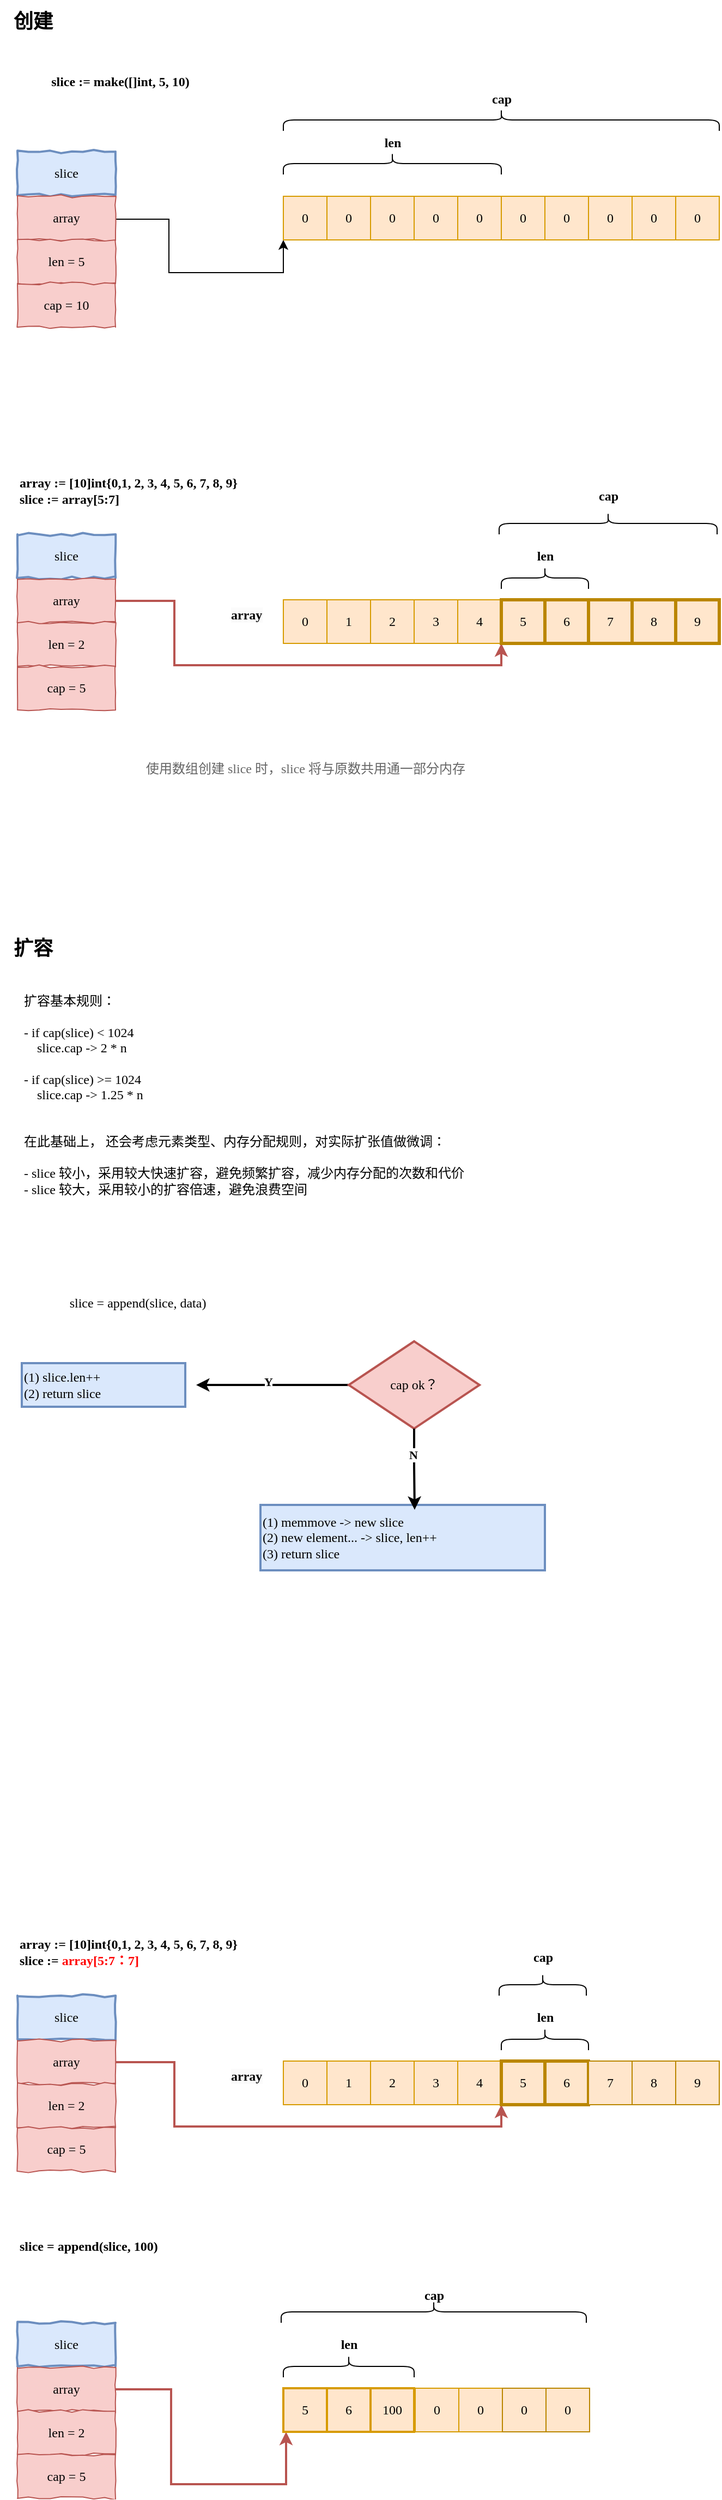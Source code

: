 <mxfile version="24.7.8">
  <diagram name="第 1 页" id="c1hC5irgDyRN8jN2DibR">
    <mxGraphModel dx="857" dy="626" grid="1" gridSize="10" guides="1" tooltips="1" connect="1" arrows="1" fold="1" page="1" pageScale="1" pageWidth="827" pageHeight="1169" math="0" shadow="0">
      <root>
        <mxCell id="0" />
        <mxCell id="1" parent="0" />
        <mxCell id="yZRmuScVjJnWq_XWS8Pr-1" value="&lt;font face=&quot;monaco&quot;&gt;slice&lt;/font&gt;" style="rounded=0;whiteSpace=wrap;html=1;strokeWidth=2;fillColor=#dae8fc;strokeColor=#6c8ebf;comic=1;jiggle=3;" vertex="1" parent="1">
          <mxGeometry x="156" y="199" width="90" height="40" as="geometry" />
        </mxCell>
        <mxCell id="yZRmuScVjJnWq_XWS8Pr-20" style="edgeStyle=orthogonalEdgeStyle;rounded=0;orthogonalLoop=1;jettySize=auto;html=1;entryX=0;entryY=1;entryDx=0;entryDy=0;" edge="1" parent="1" source="yZRmuScVjJnWq_XWS8Pr-2" target="yZRmuScVjJnWq_XWS8Pr-5">
          <mxGeometry relative="1" as="geometry">
            <Array as="points">
              <mxPoint x="295" y="261" />
              <mxPoint x="295" y="310" />
              <mxPoint x="400" y="310" />
            </Array>
          </mxGeometry>
        </mxCell>
        <mxCell id="yZRmuScVjJnWq_XWS8Pr-2" value="&lt;font face=&quot;monaco&quot;&gt;array&lt;/font&gt;" style="rounded=0;whiteSpace=wrap;html=1;strokeWidth=1;fillColor=#f8cecc;strokeColor=#b85450;comic=1;jiggle=3;" vertex="1" parent="1">
          <mxGeometry x="156" y="240" width="90" height="40" as="geometry" />
        </mxCell>
        <mxCell id="yZRmuScVjJnWq_XWS8Pr-3" value="&lt;font face=&quot;monaco&quot;&gt;len = 5&lt;/font&gt;" style="rounded=0;whiteSpace=wrap;html=1;strokeWidth=1;fillColor=#f8cecc;strokeColor=#b85450;comic=1;jiggle=3;" vertex="1" parent="1">
          <mxGeometry x="156" y="280" width="90" height="40" as="geometry" />
        </mxCell>
        <mxCell id="yZRmuScVjJnWq_XWS8Pr-4" value="&lt;font face=&quot;monaco&quot;&gt;cap = 10&lt;/font&gt;" style="rounded=0;whiteSpace=wrap;html=1;strokeWidth=1;fillColor=#f8cecc;strokeColor=#b85450;comic=1;jiggle=3;" vertex="1" parent="1">
          <mxGeometry x="156" y="320" width="90" height="40" as="geometry" />
        </mxCell>
        <mxCell id="yZRmuScVjJnWq_XWS8Pr-5" value="&lt;font face=&quot;monaco&quot;&gt;0&lt;/font&gt;" style="rounded=0;whiteSpace=wrap;html=1;strokeWidth=1;fillColor=#ffe6cc;strokeColor=#d79b00;" vertex="1" parent="1">
          <mxGeometry x="400" y="240" width="40" height="40" as="geometry" />
        </mxCell>
        <mxCell id="yZRmuScVjJnWq_XWS8Pr-6" value="&lt;font face=&quot;monaco&quot;&gt;0&lt;/font&gt;" style="rounded=0;whiteSpace=wrap;html=1;strokeWidth=1;fillColor=#ffe6cc;strokeColor=#d79b00;" vertex="1" parent="1">
          <mxGeometry x="440" y="240" width="40" height="40" as="geometry" />
        </mxCell>
        <mxCell id="yZRmuScVjJnWq_XWS8Pr-7" value="&lt;font face=&quot;monaco&quot;&gt;0&lt;/font&gt;" style="rounded=0;whiteSpace=wrap;html=1;strokeWidth=1;fillColor=#ffe6cc;strokeColor=#d79b00;" vertex="1" parent="1">
          <mxGeometry x="480" y="240" width="40" height="40" as="geometry" />
        </mxCell>
        <mxCell id="yZRmuScVjJnWq_XWS8Pr-8" value="&lt;font face=&quot;monaco&quot;&gt;0&lt;/font&gt;" style="rounded=0;whiteSpace=wrap;html=1;strokeWidth=1;fillColor=#ffe6cc;strokeColor=#d79b00;" vertex="1" parent="1">
          <mxGeometry x="520" y="240" width="40" height="40" as="geometry" />
        </mxCell>
        <mxCell id="yZRmuScVjJnWq_XWS8Pr-9" value="&lt;font face=&quot;monaco&quot;&gt;0&lt;/font&gt;" style="rounded=0;whiteSpace=wrap;html=1;strokeWidth=1;fillColor=#ffe6cc;strokeColor=#d79b00;" vertex="1" parent="1">
          <mxGeometry x="560" y="240" width="40" height="40" as="geometry" />
        </mxCell>
        <mxCell id="yZRmuScVjJnWq_XWS8Pr-10" value="&lt;font face=&quot;monaco&quot;&gt;0&lt;/font&gt;" style="rounded=0;whiteSpace=wrap;html=1;strokeWidth=1;fillColor=#ffe6cc;strokeColor=#d79b00;" vertex="1" parent="1">
          <mxGeometry x="600" y="240" width="40" height="40" as="geometry" />
        </mxCell>
        <mxCell id="yZRmuScVjJnWq_XWS8Pr-11" value="&lt;font face=&quot;monaco&quot;&gt;0&lt;/font&gt;" style="rounded=0;whiteSpace=wrap;html=1;strokeWidth=1;fillColor=#ffe6cc;strokeColor=#d79b00;" vertex="1" parent="1">
          <mxGeometry x="640" y="240" width="40" height="40" as="geometry" />
        </mxCell>
        <mxCell id="yZRmuScVjJnWq_XWS8Pr-12" value="&lt;font face=&quot;monaco&quot;&gt;0&lt;/font&gt;" style="rounded=0;whiteSpace=wrap;html=1;strokeWidth=1;fillColor=#ffe6cc;strokeColor=#d79b00;" vertex="1" parent="1">
          <mxGeometry x="680" y="240" width="40" height="40" as="geometry" />
        </mxCell>
        <mxCell id="yZRmuScVjJnWq_XWS8Pr-13" value="&lt;font face=&quot;monaco&quot;&gt;0&lt;/font&gt;" style="rounded=0;whiteSpace=wrap;html=1;strokeWidth=1;fillColor=#ffe6cc;strokeColor=#d79b00;" vertex="1" parent="1">
          <mxGeometry x="720" y="240" width="40" height="40" as="geometry" />
        </mxCell>
        <mxCell id="yZRmuScVjJnWq_XWS8Pr-14" value="&lt;font face=&quot;monaco&quot;&gt;0&lt;/font&gt;" style="rounded=0;whiteSpace=wrap;html=1;strokeWidth=1;fillColor=#ffe6cc;strokeColor=#d79b00;" vertex="1" parent="1">
          <mxGeometry x="760" y="240" width="40" height="40" as="geometry" />
        </mxCell>
        <mxCell id="yZRmuScVjJnWq_XWS8Pr-15" value="" style="shape=curlyBracket;whiteSpace=wrap;html=1;rounded=1;labelPosition=left;verticalLabelPosition=middle;align=right;verticalAlign=middle;rotation=90;" vertex="1" parent="1">
          <mxGeometry x="490" y="110" width="20" height="200" as="geometry" />
        </mxCell>
        <mxCell id="yZRmuScVjJnWq_XWS8Pr-16" value="&lt;font face=&quot;monaco&quot;&gt;&lt;b&gt;len&lt;/b&gt;&lt;/font&gt;" style="text;html=1;align=center;verticalAlign=middle;resizable=0;points=[];autosize=1;strokeColor=none;fillColor=none;" vertex="1" parent="1">
          <mxGeometry x="475" y="176" width="50" height="30" as="geometry" />
        </mxCell>
        <mxCell id="yZRmuScVjJnWq_XWS8Pr-17" value="&lt;font face=&quot;monaco&quot;&gt;&lt;b&gt;slice := make([]int, 5, 10)&lt;/b&gt;&lt;/font&gt;" style="text;html=1;align=center;verticalAlign=middle;resizable=0;points=[];autosize=1;strokeColor=none;fillColor=none;" vertex="1" parent="1">
          <mxGeometry x="140" y="120" width="220" height="30" as="geometry" />
        </mxCell>
        <mxCell id="yZRmuScVjJnWq_XWS8Pr-18" value="" style="shape=curlyBracket;whiteSpace=wrap;html=1;rounded=1;labelPosition=left;verticalLabelPosition=middle;align=right;verticalAlign=middle;rotation=90;" vertex="1" parent="1">
          <mxGeometry x="590" y="-30" width="20" height="400" as="geometry" />
        </mxCell>
        <mxCell id="yZRmuScVjJnWq_XWS8Pr-19" value="&lt;b&gt;&lt;font face=&quot;monaco&quot;&gt;cap&lt;/font&gt;&lt;/b&gt;" style="text;html=1;align=center;verticalAlign=middle;resizable=0;points=[];autosize=1;strokeColor=none;fillColor=none;" vertex="1" parent="1">
          <mxGeometry x="575" y="136" width="50" height="30" as="geometry" />
        </mxCell>
        <mxCell id="yZRmuScVjJnWq_XWS8Pr-21" value="&lt;b style=&quot;&quot;&gt;&lt;font face=&quot;monaco&quot;&gt;array := [10]int{0,1, 2, 3, 4, 5, 6, 7, 8, 9}&lt;/font&gt;&lt;/b&gt;&lt;div&gt;&lt;b style=&quot;&quot;&gt;&lt;font face=&quot;monaco&quot;&gt;slice := array[5:7]&lt;/font&gt;&lt;/b&gt;&lt;/div&gt;" style="text;html=1;align=left;verticalAlign=middle;resizable=0;points=[];autosize=1;strokeColor=none;fillColor=none;" vertex="1" parent="1">
          <mxGeometry x="156" y="490" width="350" height="40" as="geometry" />
        </mxCell>
        <mxCell id="yZRmuScVjJnWq_XWS8Pr-23" value="&lt;font face=&quot;monaco&quot;&gt;slice&lt;/font&gt;" style="rounded=0;whiteSpace=wrap;html=1;strokeWidth=2;fillColor=#dae8fc;strokeColor=#6c8ebf;comic=1;jiggle=3;" vertex="1" parent="1">
          <mxGeometry x="156" y="550" width="90" height="40" as="geometry" />
        </mxCell>
        <mxCell id="yZRmuScVjJnWq_XWS8Pr-42" style="edgeStyle=orthogonalEdgeStyle;rounded=0;orthogonalLoop=1;jettySize=auto;html=1;entryX=0;entryY=1;entryDx=0;entryDy=0;strokeWidth=2;fillColor=#f8cecc;strokeColor=#b85450;" edge="1" parent="1" source="yZRmuScVjJnWq_XWS8Pr-24" target="yZRmuScVjJnWq_XWS8Pr-32">
          <mxGeometry relative="1" as="geometry">
            <Array as="points">
              <mxPoint x="300" y="611" />
              <mxPoint x="300" y="670" />
              <mxPoint x="600" y="670" />
            </Array>
          </mxGeometry>
        </mxCell>
        <mxCell id="yZRmuScVjJnWq_XWS8Pr-24" value="&lt;font face=&quot;monaco&quot;&gt;array&lt;/font&gt;" style="rounded=0;whiteSpace=wrap;html=1;strokeWidth=1;fillColor=#f8cecc;strokeColor=#b85450;comic=1;jiggle=3;" vertex="1" parent="1">
          <mxGeometry x="156" y="591" width="90" height="40" as="geometry" />
        </mxCell>
        <mxCell id="yZRmuScVjJnWq_XWS8Pr-25" value="&lt;font face=&quot;monaco&quot;&gt;len = 2&lt;/font&gt;" style="rounded=0;whiteSpace=wrap;html=1;strokeWidth=1;fillColor=#f8cecc;strokeColor=#b85450;comic=1;jiggle=3;" vertex="1" parent="1">
          <mxGeometry x="156" y="631" width="90" height="40" as="geometry" />
        </mxCell>
        <mxCell id="yZRmuScVjJnWq_XWS8Pr-26" value="&lt;font face=&quot;monaco&quot;&gt;cap = 5&lt;/font&gt;" style="rounded=0;whiteSpace=wrap;html=1;strokeWidth=1;fillColor=#f8cecc;strokeColor=#b85450;comic=1;jiggle=3;" vertex="1" parent="1">
          <mxGeometry x="156" y="671" width="90" height="40" as="geometry" />
        </mxCell>
        <mxCell id="yZRmuScVjJnWq_XWS8Pr-27" value="&lt;font face=&quot;monaco&quot;&gt;0&lt;/font&gt;" style="rounded=0;whiteSpace=wrap;html=1;strokeWidth=1;fillColor=#ffe6cc;strokeColor=#d79b00;" vertex="1" parent="1">
          <mxGeometry x="400" y="610" width="40" height="40" as="geometry" />
        </mxCell>
        <mxCell id="yZRmuScVjJnWq_XWS8Pr-28" value="&lt;font face=&quot;monaco&quot;&gt;1&lt;/font&gt;" style="rounded=0;whiteSpace=wrap;html=1;strokeWidth=1;fillColor=#ffe6cc;strokeColor=#d79b00;" vertex="1" parent="1">
          <mxGeometry x="440" y="610" width="40" height="40" as="geometry" />
        </mxCell>
        <mxCell id="yZRmuScVjJnWq_XWS8Pr-29" value="&lt;font face=&quot;monaco&quot;&gt;2&lt;/font&gt;" style="rounded=0;whiteSpace=wrap;html=1;strokeWidth=1;fillColor=#ffe6cc;strokeColor=#d79b00;" vertex="1" parent="1">
          <mxGeometry x="480" y="610" width="40" height="40" as="geometry" />
        </mxCell>
        <mxCell id="yZRmuScVjJnWq_XWS8Pr-30" value="&lt;font face=&quot;monaco&quot;&gt;3&lt;/font&gt;" style="rounded=0;whiteSpace=wrap;html=1;strokeWidth=1;fillColor=#ffe6cc;strokeColor=#d79b00;" vertex="1" parent="1">
          <mxGeometry x="520" y="610" width="40" height="40" as="geometry" />
        </mxCell>
        <mxCell id="yZRmuScVjJnWq_XWS8Pr-31" value="&lt;font face=&quot;monaco&quot;&gt;4&lt;/font&gt;" style="rounded=0;whiteSpace=wrap;html=1;strokeWidth=1;fillColor=#ffe6cc;strokeColor=#d79b00;" vertex="1" parent="1">
          <mxGeometry x="560" y="610" width="40" height="40" as="geometry" />
        </mxCell>
        <mxCell id="yZRmuScVjJnWq_XWS8Pr-32" value="&lt;font face=&quot;monaco&quot;&gt;5&lt;/font&gt;" style="rounded=0;whiteSpace=wrap;html=1;strokeWidth=3;fillColor=#ffe6cc;strokeColor=#BA8600;" vertex="1" parent="1">
          <mxGeometry x="600" y="610" width="40" height="40" as="geometry" />
        </mxCell>
        <mxCell id="yZRmuScVjJnWq_XWS8Pr-33" value="&lt;font face=&quot;monaco&quot;&gt;6&lt;/font&gt;" style="rounded=0;whiteSpace=wrap;html=1;strokeWidth=3;fillColor=#ffe6cc;strokeColor=#BA8600;" vertex="1" parent="1">
          <mxGeometry x="640" y="610" width="40" height="40" as="geometry" />
        </mxCell>
        <mxCell id="yZRmuScVjJnWq_XWS8Pr-34" value="&lt;font face=&quot;monaco&quot;&gt;7&lt;/font&gt;" style="rounded=0;whiteSpace=wrap;html=1;strokeWidth=3;fillColor=#ffe6cc;strokeColor=#BA8600;" vertex="1" parent="1">
          <mxGeometry x="680" y="610" width="40" height="40" as="geometry" />
        </mxCell>
        <mxCell id="yZRmuScVjJnWq_XWS8Pr-35" value="&lt;font face=&quot;monaco&quot;&gt;8&lt;/font&gt;" style="rounded=0;whiteSpace=wrap;html=1;strokeWidth=3;fillColor=#ffe6cc;strokeColor=#BA8600;" vertex="1" parent="1">
          <mxGeometry x="720" y="610" width="40" height="40" as="geometry" />
        </mxCell>
        <mxCell id="yZRmuScVjJnWq_XWS8Pr-36" value="&lt;font face=&quot;monaco&quot;&gt;9&lt;/font&gt;" style="rounded=0;whiteSpace=wrap;html=1;strokeWidth=3;fillColor=#ffe6cc;strokeColor=#BA8600;" vertex="1" parent="1">
          <mxGeometry x="760" y="610" width="40" height="40" as="geometry" />
        </mxCell>
        <mxCell id="yZRmuScVjJnWq_XWS8Pr-37" value="&lt;b style=&quot;forced-color-adjust: none; color: rgb(0, 0, 0); font-family: Helvetica; font-size: 12px; font-style: normal; font-variant-ligatures: normal; font-variant-caps: normal; letter-spacing: normal; orphans: 2; text-align: left; text-indent: 0px; text-transform: none; widows: 2; word-spacing: 0px; -webkit-text-stroke-width: 0px; white-space: nowrap; background-color: rgb(251, 251, 251); text-decoration-thickness: initial; text-decoration-style: initial; text-decoration-color: initial;&quot;&gt;&lt;font face=&quot;monaco&quot; style=&quot;forced-color-adjust: none;&quot;&gt;array&lt;/font&gt;&lt;/b&gt;" style="text;whiteSpace=wrap;html=1;" vertex="1" parent="1">
          <mxGeometry x="350" y="610" width="70" height="40" as="geometry" />
        </mxCell>
        <mxCell id="yZRmuScVjJnWq_XWS8Pr-38" value="" style="shape=curlyBracket;whiteSpace=wrap;html=1;rounded=1;labelPosition=left;verticalLabelPosition=middle;align=right;verticalAlign=middle;rotation=90;" vertex="1" parent="1">
          <mxGeometry x="630" y="550" width="20" height="80" as="geometry" />
        </mxCell>
        <mxCell id="yZRmuScVjJnWq_XWS8Pr-39" value="&lt;font face=&quot;monaco&quot;&gt;&lt;b&gt;len&lt;/b&gt;&lt;/font&gt;" style="text;html=1;align=center;verticalAlign=middle;resizable=0;points=[];autosize=1;strokeColor=none;fillColor=none;" vertex="1" parent="1">
          <mxGeometry x="615" y="555" width="50" height="30" as="geometry" />
        </mxCell>
        <mxCell id="yZRmuScVjJnWq_XWS8Pr-40" value="" style="shape=curlyBracket;whiteSpace=wrap;html=1;rounded=1;labelPosition=left;verticalLabelPosition=middle;align=right;verticalAlign=middle;rotation=90;" vertex="1" parent="1">
          <mxGeometry x="688" y="440" width="20" height="200" as="geometry" />
        </mxCell>
        <mxCell id="yZRmuScVjJnWq_XWS8Pr-41" value="&lt;b&gt;&lt;font face=&quot;monaco&quot;&gt;cap&lt;/font&gt;&lt;/b&gt;" style="text;html=1;align=center;verticalAlign=middle;resizable=0;points=[];autosize=1;strokeColor=none;fillColor=none;" vertex="1" parent="1">
          <mxGeometry x="673" y="500" width="50" height="30" as="geometry" />
        </mxCell>
        <mxCell id="yZRmuScVjJnWq_XWS8Pr-43" value="&lt;font color=&quot;#666666&quot; face=&quot;monaco&quot;&gt;使用数组创建 slice 时，slice 将与原数共用通一部分内存&lt;/font&gt;" style="text;html=1;align=center;verticalAlign=middle;resizable=0;points=[];autosize=1;strokeColor=none;fillColor=none;" vertex="1" parent="1">
          <mxGeometry x="240" y="750" width="360" height="30" as="geometry" />
        </mxCell>
        <mxCell id="yZRmuScVjJnWq_XWS8Pr-44" value="&lt;font size=&quot;1&quot; face=&quot;Monaco&quot;&gt;&lt;b style=&quot;font-size: 18px;&quot;&gt;创建&lt;/b&gt;&lt;/font&gt;" style="text;html=1;align=center;verticalAlign=middle;resizable=0;points=[];autosize=1;strokeColor=none;fillColor=none;fontSize=12;fontFamily=Helvetica;fontColor=default;" vertex="1" parent="1">
          <mxGeometry x="140" y="60" width="60" height="40" as="geometry" />
        </mxCell>
        <mxCell id="yZRmuScVjJnWq_XWS8Pr-45" value="&lt;font size=&quot;1&quot; face=&quot;Monaco&quot;&gt;&lt;b style=&quot;font-size: 18px;&quot;&gt;扩容&lt;/b&gt;&lt;/font&gt;" style="text;html=1;align=center;verticalAlign=middle;resizable=0;points=[];autosize=1;strokeColor=none;fillColor=none;fontSize=12;fontFamily=Helvetica;fontColor=default;" vertex="1" parent="1">
          <mxGeometry x="140" y="910" width="60" height="40" as="geometry" />
        </mxCell>
        <mxCell id="yZRmuScVjJnWq_XWS8Pr-46" value="&lt;font face=&quot;Monaco&quot;&gt;扩容基本规则：&lt;/font&gt;&lt;div&gt;&lt;font face=&quot;Monaco&quot;&gt;&lt;br&gt;&lt;/font&gt;&lt;div&gt;&lt;font face=&quot;Monaco&quot;&gt;- if cap(slice) &amp;lt; 1024&lt;/font&gt;&lt;/div&gt;&lt;div&gt;&lt;font face=&quot;Monaco&quot;&gt;&amp;nbsp; &amp;nbsp; slice.cap -&amp;gt; 2 * n&lt;/font&gt;&lt;/div&gt;&lt;div&gt;&lt;font face=&quot;Monaco&quot;&gt;&lt;br&gt;&lt;/font&gt;&lt;/div&gt;&lt;div&gt;&lt;font face=&quot;Monaco&quot;&gt;- if cap(slice) &amp;gt;= 1024&lt;/font&gt;&lt;/div&gt;&lt;div&gt;&lt;font face=&quot;Monaco&quot;&gt;&amp;nbsp; &amp;nbsp; slice.cap -&amp;gt; 1.25 * n&amp;nbsp;&lt;/font&gt;&lt;/div&gt;&lt;/div&gt;&lt;div&gt;&lt;font face=&quot;Monaco&quot;&gt;&lt;br&gt;&lt;/font&gt;&lt;/div&gt;&lt;div&gt;&lt;font face=&quot;Monaco&quot;&gt;&lt;br&gt;&lt;/font&gt;&lt;/div&gt;&lt;div&gt;&lt;font face=&quot;Monaco&quot;&gt;在此基础上， 还会考虑元素类型、内存分配规则，对实际扩张值做微调：&lt;/font&gt;&lt;/div&gt;&lt;div&gt;&lt;font face=&quot;Monaco&quot;&gt;&lt;br&gt;&lt;/font&gt;&lt;/div&gt;&lt;div&gt;&lt;font face=&quot;Monaco&quot;&gt;- slice 较小，采用较大快速扩容，避免频繁扩容，减少内存分配的次数和代价&lt;/font&gt;&lt;/div&gt;&lt;div&gt;&lt;font face=&quot;Monaco&quot;&gt;- slice 较大，采用较小的扩容倍速，避免浪费空间&amp;nbsp;&lt;/font&gt;&lt;/div&gt;" style="text;html=1;align=left;verticalAlign=middle;resizable=0;points=[];autosize=1;strokeColor=none;fillColor=none;fontSize=12;fontFamily=Helvetica;fontColor=default;" vertex="1" parent="1">
          <mxGeometry x="160" y="959" width="450" height="210" as="geometry" />
        </mxCell>
        <mxCell id="yZRmuScVjJnWq_XWS8Pr-47" value="&lt;font face=&quot;monaco&quot;&gt;(1) slice.len++&lt;/font&gt;&lt;div&gt;&lt;font face=&quot;monaco&quot;&gt;(2) return slice&lt;/font&gt;&lt;/div&gt;" style="rounded=0;whiteSpace=wrap;html=1;strokeWidth=2;fillColor=#dae8fc;strokeColor=#6c8ebf;align=left;" vertex="1" parent="1">
          <mxGeometry x="160" y="1310" width="150" height="40" as="geometry" />
        </mxCell>
        <mxCell id="yZRmuScVjJnWq_XWS8Pr-51" style="edgeStyle=orthogonalEdgeStyle;rounded=0;orthogonalLoop=1;jettySize=auto;html=1;strokeWidth=2;" edge="1" parent="1" source="yZRmuScVjJnWq_XWS8Pr-48">
          <mxGeometry relative="1" as="geometry">
            <mxPoint x="320" y="1330" as="targetPoint" />
          </mxGeometry>
        </mxCell>
        <mxCell id="yZRmuScVjJnWq_XWS8Pr-52" value="&lt;b&gt;&lt;font face=&quot;monaco&quot;&gt;Y&lt;/font&gt;&lt;/b&gt;" style="edgeLabel;html=1;align=center;verticalAlign=middle;resizable=0;points=[];" vertex="1" connectable="0" parent="yZRmuScVjJnWq_XWS8Pr-51">
          <mxGeometry x="0.07" y="-4" relative="1" as="geometry">
            <mxPoint as="offset" />
          </mxGeometry>
        </mxCell>
        <mxCell id="yZRmuScVjJnWq_XWS8Pr-48" value="cap ok？" style="strokeWidth=2;html=1;shape=mxgraph.flowchart.decision;whiteSpace=wrap;fontFamily=monaco;fillColor=#f8cecc;strokeColor=#b85450;" vertex="1" parent="1">
          <mxGeometry x="460" y="1290" width="120" height="80" as="geometry" />
        </mxCell>
        <mxCell id="yZRmuScVjJnWq_XWS8Pr-50" value="&lt;font face=&quot;Monaco&quot;&gt;slice = append(slice, data)&lt;/font&gt;" style="text;html=1;align=center;verticalAlign=middle;resizable=0;points=[];autosize=1;strokeColor=none;fillColor=none;fontSize=12;fontFamily=Helvetica;fontColor=default;" vertex="1" parent="1">
          <mxGeometry x="156" y="1240" width="220" height="30" as="geometry" />
        </mxCell>
        <mxCell id="yZRmuScVjJnWq_XWS8Pr-53" value="&lt;font face=&quot;monaco&quot;&gt;(1) memmove -&amp;gt; new slice&lt;/font&gt;&lt;div&gt;&lt;font face=&quot;monaco&quot;&gt;(2) new element... -&amp;gt; slice, len++&lt;/font&gt;&lt;/div&gt;&lt;div&gt;&lt;font face=&quot;monaco&quot;&gt;(3) return slice&lt;/font&gt;&lt;/div&gt;" style="rounded=0;whiteSpace=wrap;html=1;strokeWidth=2;fillColor=#dae8fc;strokeColor=#6c8ebf;align=left;" vertex="1" parent="1">
          <mxGeometry x="379" y="1440" width="261" height="60" as="geometry" />
        </mxCell>
        <mxCell id="yZRmuScVjJnWq_XWS8Pr-54" style="edgeStyle=orthogonalEdgeStyle;rounded=0;orthogonalLoop=1;jettySize=auto;html=1;entryX=0.542;entryY=0.074;entryDx=0;entryDy=0;entryPerimeter=0;strokeWidth=2;" edge="1" parent="1" source="yZRmuScVjJnWq_XWS8Pr-48" target="yZRmuScVjJnWq_XWS8Pr-53">
          <mxGeometry relative="1" as="geometry" />
        </mxCell>
        <mxCell id="yZRmuScVjJnWq_XWS8Pr-55" value="&lt;b&gt;&lt;font face=&quot;monaco&quot;&gt;N&lt;/font&gt;&lt;/b&gt;" style="edgeLabel;html=1;align=center;verticalAlign=middle;resizable=0;points=[];" vertex="1" connectable="0" parent="yZRmuScVjJnWq_XWS8Pr-54">
          <mxGeometry x="-0.359" y="-1" relative="1" as="geometry">
            <mxPoint as="offset" />
          </mxGeometry>
        </mxCell>
        <mxCell id="yZRmuScVjJnWq_XWS8Pr-56" value="&lt;b style=&quot;&quot;&gt;&lt;font face=&quot;monaco&quot;&gt;array := [10]int{0,1, 2, 3, 4, 5, 6, 7, 8, 9}&lt;/font&gt;&lt;/b&gt;&lt;div&gt;&lt;b style=&quot;&quot;&gt;&lt;font face=&quot;monaco&quot;&gt;slice := &lt;font color=&quot;#ff0000&quot;&gt;array[5:7：7]&lt;/font&gt;&lt;/font&gt;&lt;/b&gt;&lt;/div&gt;" style="text;html=1;align=left;verticalAlign=middle;resizable=0;points=[];autosize=1;strokeColor=none;fillColor=none;movable=0;rotatable=0;deletable=0;editable=0;locked=1;connectable=0;" vertex="1" parent="1">
          <mxGeometry x="156" y="1830" width="350" height="40" as="geometry" />
        </mxCell>
        <mxCell id="yZRmuScVjJnWq_XWS8Pr-57" value="&lt;font face=&quot;monaco&quot;&gt;slice&lt;/font&gt;" style="rounded=0;whiteSpace=wrap;html=1;strokeWidth=2;fillColor=#dae8fc;strokeColor=#6c8ebf;comic=1;jiggle=3;movable=0;resizable=0;rotatable=0;deletable=0;editable=0;locked=1;connectable=0;" vertex="1" parent="1">
          <mxGeometry x="156" y="1890" width="90" height="40" as="geometry" />
        </mxCell>
        <mxCell id="yZRmuScVjJnWq_XWS8Pr-58" style="edgeStyle=orthogonalEdgeStyle;rounded=0;orthogonalLoop=1;jettySize=auto;html=1;entryX=0;entryY=1;entryDx=0;entryDy=0;strokeWidth=2;fillColor=#f8cecc;strokeColor=#b85450;movable=0;resizable=0;rotatable=0;deletable=0;editable=0;locked=1;connectable=0;" edge="1" parent="1" source="yZRmuScVjJnWq_XWS8Pr-59" target="yZRmuScVjJnWq_XWS8Pr-67">
          <mxGeometry relative="1" as="geometry">
            <Array as="points">
              <mxPoint x="300" y="1951" />
              <mxPoint x="300" y="2010" />
              <mxPoint x="600" y="2010" />
            </Array>
          </mxGeometry>
        </mxCell>
        <mxCell id="yZRmuScVjJnWq_XWS8Pr-59" value="&lt;font face=&quot;monaco&quot;&gt;array&lt;/font&gt;" style="rounded=0;whiteSpace=wrap;html=1;strokeWidth=1;fillColor=#f8cecc;strokeColor=#b85450;comic=1;jiggle=3;movable=0;resizable=0;rotatable=0;deletable=0;editable=0;locked=1;connectable=0;" vertex="1" parent="1">
          <mxGeometry x="156" y="1931" width="90" height="40" as="geometry" />
        </mxCell>
        <mxCell id="yZRmuScVjJnWq_XWS8Pr-60" value="&lt;font face=&quot;monaco&quot;&gt;len = 2&lt;/font&gt;" style="rounded=0;whiteSpace=wrap;html=1;strokeWidth=1;fillColor=#f8cecc;strokeColor=#b85450;comic=1;jiggle=3;movable=0;resizable=0;rotatable=0;deletable=0;editable=0;locked=1;connectable=0;" vertex="1" parent="1">
          <mxGeometry x="156" y="1971" width="90" height="40" as="geometry" />
        </mxCell>
        <mxCell id="yZRmuScVjJnWq_XWS8Pr-61" value="&lt;font face=&quot;monaco&quot;&gt;cap = 5&lt;/font&gt;" style="rounded=0;whiteSpace=wrap;html=1;strokeWidth=1;fillColor=#f8cecc;strokeColor=#b85450;comic=1;jiggle=3;movable=0;resizable=0;rotatable=0;deletable=0;editable=0;locked=1;connectable=0;" vertex="1" parent="1">
          <mxGeometry x="156" y="2011" width="90" height="40" as="geometry" />
        </mxCell>
        <mxCell id="yZRmuScVjJnWq_XWS8Pr-62" value="&lt;font face=&quot;monaco&quot;&gt;0&lt;/font&gt;" style="rounded=0;whiteSpace=wrap;html=1;strokeWidth=1;fillColor=#ffe6cc;strokeColor=#d79b00;movable=0;resizable=0;rotatable=0;deletable=0;editable=0;locked=1;connectable=0;" vertex="1" parent="1">
          <mxGeometry x="400" y="1950" width="40" height="40" as="geometry" />
        </mxCell>
        <mxCell id="yZRmuScVjJnWq_XWS8Pr-63" value="&lt;font face=&quot;monaco&quot;&gt;1&lt;/font&gt;" style="rounded=0;whiteSpace=wrap;html=1;strokeWidth=1;fillColor=#ffe6cc;strokeColor=#d79b00;movable=0;resizable=0;rotatable=0;deletable=0;editable=0;locked=1;connectable=0;" vertex="1" parent="1">
          <mxGeometry x="440" y="1950" width="40" height="40" as="geometry" />
        </mxCell>
        <mxCell id="yZRmuScVjJnWq_XWS8Pr-64" value="&lt;font face=&quot;monaco&quot;&gt;2&lt;/font&gt;" style="rounded=0;whiteSpace=wrap;html=1;strokeWidth=1;fillColor=#ffe6cc;strokeColor=#d79b00;movable=0;resizable=0;rotatable=0;deletable=0;editable=0;locked=1;connectable=0;" vertex="1" parent="1">
          <mxGeometry x="480" y="1950" width="40" height="40" as="geometry" />
        </mxCell>
        <mxCell id="yZRmuScVjJnWq_XWS8Pr-65" value="&lt;font face=&quot;monaco&quot;&gt;3&lt;/font&gt;" style="rounded=0;whiteSpace=wrap;html=1;strokeWidth=1;fillColor=#ffe6cc;strokeColor=#d79b00;movable=0;resizable=0;rotatable=0;deletable=0;editable=0;locked=1;connectable=0;" vertex="1" parent="1">
          <mxGeometry x="520" y="1950" width="40" height="40" as="geometry" />
        </mxCell>
        <mxCell id="yZRmuScVjJnWq_XWS8Pr-66" value="&lt;font face=&quot;monaco&quot;&gt;4&lt;/font&gt;" style="rounded=0;whiteSpace=wrap;html=1;strokeWidth=1;fillColor=#ffe6cc;strokeColor=#d79b00;movable=0;resizable=0;rotatable=0;deletable=0;editable=0;locked=1;connectable=0;" vertex="1" parent="1">
          <mxGeometry x="560" y="1950" width="40" height="40" as="geometry" />
        </mxCell>
        <mxCell id="yZRmuScVjJnWq_XWS8Pr-67" value="&lt;font face=&quot;monaco&quot;&gt;5&lt;/font&gt;" style="rounded=0;whiteSpace=wrap;html=1;strokeWidth=3;fillColor=#ffe6cc;strokeColor=#BA8600;movable=0;resizable=0;rotatable=0;deletable=0;editable=0;locked=1;connectable=0;" vertex="1" parent="1">
          <mxGeometry x="600" y="1950" width="40" height="40" as="geometry" />
        </mxCell>
        <mxCell id="yZRmuScVjJnWq_XWS8Pr-68" value="&lt;font face=&quot;monaco&quot;&gt;6&lt;/font&gt;" style="rounded=0;whiteSpace=wrap;html=1;strokeWidth=3;fillColor=#ffe6cc;strokeColor=#BA8600;movable=0;resizable=0;rotatable=0;deletable=0;editable=0;locked=1;connectable=0;" vertex="1" parent="1">
          <mxGeometry x="640" y="1950" width="40" height="40" as="geometry" />
        </mxCell>
        <mxCell id="yZRmuScVjJnWq_XWS8Pr-69" value="&lt;font face=&quot;monaco&quot;&gt;7&lt;/font&gt;" style="rounded=0;whiteSpace=wrap;html=1;strokeWidth=1;fillColor=#ffe6cc;strokeColor=#BA8600;movable=0;resizable=0;rotatable=0;deletable=0;editable=0;locked=1;connectable=0;" vertex="1" parent="1">
          <mxGeometry x="680" y="1950" width="40" height="40" as="geometry" />
        </mxCell>
        <mxCell id="yZRmuScVjJnWq_XWS8Pr-70" value="&lt;font face=&quot;monaco&quot;&gt;8&lt;/font&gt;" style="rounded=0;whiteSpace=wrap;html=1;strokeWidth=1;fillColor=#ffe6cc;strokeColor=#BA8600;movable=0;resizable=0;rotatable=0;deletable=0;editable=0;locked=1;connectable=0;" vertex="1" parent="1">
          <mxGeometry x="720" y="1950" width="40" height="40" as="geometry" />
        </mxCell>
        <mxCell id="yZRmuScVjJnWq_XWS8Pr-71" value="&lt;font face=&quot;monaco&quot;&gt;9&lt;/font&gt;" style="rounded=0;whiteSpace=wrap;html=1;strokeWidth=1;fillColor=#ffe6cc;strokeColor=#BA8600;movable=0;resizable=0;rotatable=0;deletable=0;editable=0;locked=1;connectable=0;" vertex="1" parent="1">
          <mxGeometry x="760" y="1950" width="40" height="40" as="geometry" />
        </mxCell>
        <mxCell id="yZRmuScVjJnWq_XWS8Pr-72" value="&lt;b style=&quot;forced-color-adjust: none; color: rgb(0, 0, 0); font-family: Helvetica; font-size: 12px; font-style: normal; font-variant-ligatures: normal; font-variant-caps: normal; letter-spacing: normal; orphans: 2; text-align: left; text-indent: 0px; text-transform: none; widows: 2; word-spacing: 0px; -webkit-text-stroke-width: 0px; white-space: nowrap; background-color: rgb(251, 251, 251); text-decoration-thickness: initial; text-decoration-style: initial; text-decoration-color: initial;&quot;&gt;&lt;font face=&quot;monaco&quot; style=&quot;forced-color-adjust: none;&quot;&gt;array&lt;/font&gt;&lt;/b&gt;" style="text;whiteSpace=wrap;html=1;movable=0;resizable=0;rotatable=0;deletable=0;editable=0;locked=1;connectable=0;" vertex="1" parent="1">
          <mxGeometry x="350" y="1950" width="70" height="40" as="geometry" />
        </mxCell>
        <mxCell id="yZRmuScVjJnWq_XWS8Pr-73" value="" style="shape=curlyBracket;whiteSpace=wrap;html=1;rounded=1;labelPosition=left;verticalLabelPosition=middle;align=right;verticalAlign=middle;rotation=90;movable=0;resizable=0;rotatable=0;deletable=0;editable=0;locked=1;connectable=0;" vertex="1" parent="1">
          <mxGeometry x="630" y="1890" width="20" height="80" as="geometry" />
        </mxCell>
        <mxCell id="yZRmuScVjJnWq_XWS8Pr-74" value="&lt;font face=&quot;monaco&quot;&gt;&lt;b&gt;len&lt;/b&gt;&lt;/font&gt;" style="text;html=1;align=center;verticalAlign=middle;resizable=0;points=[];autosize=1;strokeColor=none;fillColor=none;movable=0;rotatable=0;deletable=0;editable=0;locked=1;connectable=0;" vertex="1" parent="1">
          <mxGeometry x="615" y="1895" width="50" height="30" as="geometry" />
        </mxCell>
        <mxCell id="yZRmuScVjJnWq_XWS8Pr-75" value="" style="shape=curlyBracket;whiteSpace=wrap;html=1;rounded=1;labelPosition=left;verticalLabelPosition=middle;align=right;verticalAlign=middle;rotation=90;movable=0;resizable=0;rotatable=0;deletable=0;editable=0;locked=1;connectable=0;" vertex="1" parent="1">
          <mxGeometry x="628" y="1840" width="20" height="80" as="geometry" />
        </mxCell>
        <mxCell id="yZRmuScVjJnWq_XWS8Pr-76" value="&lt;b&gt;&lt;font face=&quot;monaco&quot;&gt;cap&lt;/font&gt;&lt;/b&gt;" style="text;html=1;align=center;verticalAlign=middle;resizable=0;points=[];autosize=1;strokeColor=none;fillColor=none;movable=0;rotatable=0;deletable=0;editable=0;locked=1;connectable=0;" vertex="1" parent="1">
          <mxGeometry x="613" y="1840" width="50" height="30" as="geometry" />
        </mxCell>
        <mxCell id="yZRmuScVjJnWq_XWS8Pr-77" value="&lt;div&gt;&lt;b style=&quot;&quot;&gt;&lt;font face=&quot;monaco&quot;&gt;slice = append(slice, 100)&lt;/font&gt;&lt;/b&gt;&lt;/div&gt;" style="text;html=1;align=left;verticalAlign=middle;resizable=0;points=[];autosize=1;strokeColor=none;fillColor=none;movable=0;rotatable=0;deletable=0;editable=0;locked=1;connectable=0;" vertex="1" parent="1">
          <mxGeometry x="156" y="2105" width="210" height="30" as="geometry" />
        </mxCell>
        <mxCell id="yZRmuScVjJnWq_XWS8Pr-79" value="&lt;font face=&quot;monaco&quot;&gt;slice&lt;/font&gt;" style="rounded=0;whiteSpace=wrap;html=1;strokeWidth=2;fillColor=#dae8fc;strokeColor=#6c8ebf;comic=1;jiggle=3;movable=0;resizable=0;rotatable=0;deletable=0;editable=0;locked=1;connectable=0;" vertex="1" parent="1">
          <mxGeometry x="156" y="2190" width="90" height="40" as="geometry" />
        </mxCell>
        <mxCell id="yZRmuScVjJnWq_XWS8Pr-80" style="edgeStyle=orthogonalEdgeStyle;rounded=0;orthogonalLoop=1;jettySize=auto;html=1;entryX=0.75;entryY=1;entryDx=0;entryDy=0;strokeWidth=2;fillColor=#f8cecc;strokeColor=#b85450;exitX=1;exitY=0.5;exitDx=0;exitDy=0;movable=0;resizable=0;rotatable=0;deletable=0;editable=0;locked=1;connectable=0;" edge="1" parent="1" source="yZRmuScVjJnWq_XWS8Pr-81">
          <mxGeometry relative="1" as="geometry">
            <Array as="points">
              <mxPoint x="297" y="2251" />
              <mxPoint x="297" y="2338" />
              <mxPoint x="403" y="2338" />
            </Array>
            <mxPoint x="243.5" y="2279.004" as="sourcePoint" />
            <mxPoint x="402.5" y="2290" as="targetPoint" />
          </mxGeometry>
        </mxCell>
        <mxCell id="yZRmuScVjJnWq_XWS8Pr-81" value="&lt;font face=&quot;monaco&quot;&gt;array&lt;/font&gt;" style="rounded=0;whiteSpace=wrap;html=1;strokeWidth=1;fillColor=#f8cecc;strokeColor=#b85450;comic=1;jiggle=3;movable=0;resizable=0;rotatable=0;deletable=0;editable=0;locked=1;connectable=0;" vertex="1" parent="1">
          <mxGeometry x="156" y="2231" width="90" height="40" as="geometry" />
        </mxCell>
        <mxCell id="yZRmuScVjJnWq_XWS8Pr-82" value="&lt;font face=&quot;monaco&quot;&gt;len = 2&lt;/font&gt;" style="rounded=0;whiteSpace=wrap;html=1;strokeWidth=1;fillColor=#f8cecc;strokeColor=#b85450;comic=1;jiggle=3;movable=0;resizable=0;rotatable=0;deletable=0;editable=0;locked=1;connectable=0;" vertex="1" parent="1">
          <mxGeometry x="156" y="2271" width="90" height="40" as="geometry" />
        </mxCell>
        <mxCell id="yZRmuScVjJnWq_XWS8Pr-83" value="&lt;font face=&quot;monaco&quot;&gt;cap = 5&lt;/font&gt;" style="rounded=0;whiteSpace=wrap;html=1;strokeWidth=1;fillColor=#f8cecc;strokeColor=#b85450;comic=1;jiggle=3;movable=0;resizable=0;rotatable=0;deletable=0;editable=0;locked=1;connectable=0;" vertex="1" parent="1">
          <mxGeometry x="156" y="2311" width="90" height="40" as="geometry" />
        </mxCell>
        <mxCell id="yZRmuScVjJnWq_XWS8Pr-84" value="&lt;font face=&quot;monaco&quot;&gt;5&lt;/font&gt;" style="rounded=0;whiteSpace=wrap;html=1;strokeWidth=2;fillColor=#ffe6cc;strokeColor=#d79b00;movable=0;resizable=0;rotatable=0;deletable=0;editable=0;locked=1;connectable=0;" vertex="1" parent="1">
          <mxGeometry x="400" y="2250" width="40" height="40" as="geometry" />
        </mxCell>
        <mxCell id="yZRmuScVjJnWq_XWS8Pr-85" value="&lt;font face=&quot;monaco&quot;&gt;6&lt;/font&gt;" style="rounded=0;whiteSpace=wrap;html=1;strokeWidth=2;fillColor=#ffe6cc;strokeColor=#d79b00;movable=0;resizable=0;rotatable=0;deletable=0;editable=0;locked=1;connectable=0;" vertex="1" parent="1">
          <mxGeometry x="440" y="2250" width="40" height="40" as="geometry" />
        </mxCell>
        <mxCell id="yZRmuScVjJnWq_XWS8Pr-86" value="&lt;font face=&quot;monaco&quot;&gt;100&lt;/font&gt;" style="rounded=0;whiteSpace=wrap;html=1;strokeWidth=2;fillColor=#ffe6cc;strokeColor=#d79b00;movable=0;resizable=0;rotatable=0;deletable=0;editable=0;locked=1;connectable=0;" vertex="1" parent="1">
          <mxGeometry x="480" y="2250" width="40" height="40" as="geometry" />
        </mxCell>
        <mxCell id="yZRmuScVjJnWq_XWS8Pr-87" value="&lt;font face=&quot;monaco&quot;&gt;0&lt;/font&gt;" style="rounded=0;whiteSpace=wrap;html=1;strokeWidth=1;fillColor=#ffe6cc;strokeColor=#d79b00;movable=0;resizable=0;rotatable=0;deletable=0;editable=0;locked=1;connectable=0;" vertex="1" parent="1">
          <mxGeometry x="521" y="2250" width="40" height="40" as="geometry" />
        </mxCell>
        <mxCell id="yZRmuScVjJnWq_XWS8Pr-88" value="&lt;font face=&quot;monaco&quot;&gt;0&lt;/font&gt;" style="rounded=0;whiteSpace=wrap;html=1;strokeWidth=1;fillColor=#ffe6cc;strokeColor=#d79b00;movable=0;resizable=0;rotatable=0;deletable=0;editable=0;locked=1;connectable=0;" vertex="1" parent="1">
          <mxGeometry x="561" y="2250" width="40" height="40" as="geometry" />
        </mxCell>
        <mxCell id="yZRmuScVjJnWq_XWS8Pr-89" value="&lt;font face=&quot;monaco&quot;&gt;0&lt;/font&gt;" style="rounded=0;whiteSpace=wrap;html=1;strokeWidth=1;fillColor=#ffe6cc;strokeColor=#BA8600;movable=0;resizable=0;rotatable=0;deletable=0;editable=0;locked=1;connectable=0;" vertex="1" parent="1">
          <mxGeometry x="601" y="2250" width="40" height="40" as="geometry" />
        </mxCell>
        <mxCell id="yZRmuScVjJnWq_XWS8Pr-90" value="&lt;font face=&quot;monaco&quot;&gt;0&lt;/font&gt;" style="rounded=0;whiteSpace=wrap;html=1;strokeWidth=1;fillColor=#ffe6cc;strokeColor=#BA8600;movable=0;resizable=0;rotatable=0;deletable=0;editable=0;locked=1;connectable=0;" vertex="1" parent="1">
          <mxGeometry x="641" y="2250" width="40" height="40" as="geometry" />
        </mxCell>
        <mxCell id="yZRmuScVjJnWq_XWS8Pr-95" value="" style="shape=curlyBracket;whiteSpace=wrap;html=1;rounded=1;labelPosition=left;verticalLabelPosition=middle;align=right;verticalAlign=middle;rotation=90;movable=0;resizable=0;rotatable=0;deletable=0;editable=0;locked=1;connectable=0;" vertex="1" parent="1">
          <mxGeometry x="450" y="2170" width="20" height="120" as="geometry" />
        </mxCell>
        <mxCell id="yZRmuScVjJnWq_XWS8Pr-96" value="&lt;font face=&quot;monaco&quot;&gt;&lt;b&gt;len&lt;/b&gt;&lt;/font&gt;" style="text;html=1;align=center;verticalAlign=middle;resizable=0;points=[];autosize=1;strokeColor=none;fillColor=none;movable=0;rotatable=0;deletable=0;editable=0;locked=1;connectable=0;" vertex="1" parent="1">
          <mxGeometry x="435" y="2195" width="50" height="30" as="geometry" />
        </mxCell>
        <mxCell id="yZRmuScVjJnWq_XWS8Pr-97" value="" style="shape=curlyBracket;whiteSpace=wrap;html=1;rounded=1;labelPosition=left;verticalLabelPosition=middle;align=right;verticalAlign=middle;rotation=90;movable=0;resizable=0;rotatable=0;deletable=0;editable=0;locked=1;connectable=0;" vertex="1" parent="1">
          <mxGeometry x="528" y="2040" width="20" height="280" as="geometry" />
        </mxCell>
        <mxCell id="yZRmuScVjJnWq_XWS8Pr-98" value="&lt;b&gt;&lt;font face=&quot;monaco&quot;&gt;cap&lt;/font&gt;&lt;/b&gt;" style="text;html=1;align=center;verticalAlign=middle;resizable=0;points=[];autosize=1;strokeColor=none;fillColor=none;movable=0;rotatable=0;deletable=0;editable=0;locked=1;connectable=0;" vertex="1" parent="1">
          <mxGeometry x="513" y="2150" width="50" height="30" as="geometry" />
        </mxCell>
      </root>
    </mxGraphModel>
  </diagram>
</mxfile>
